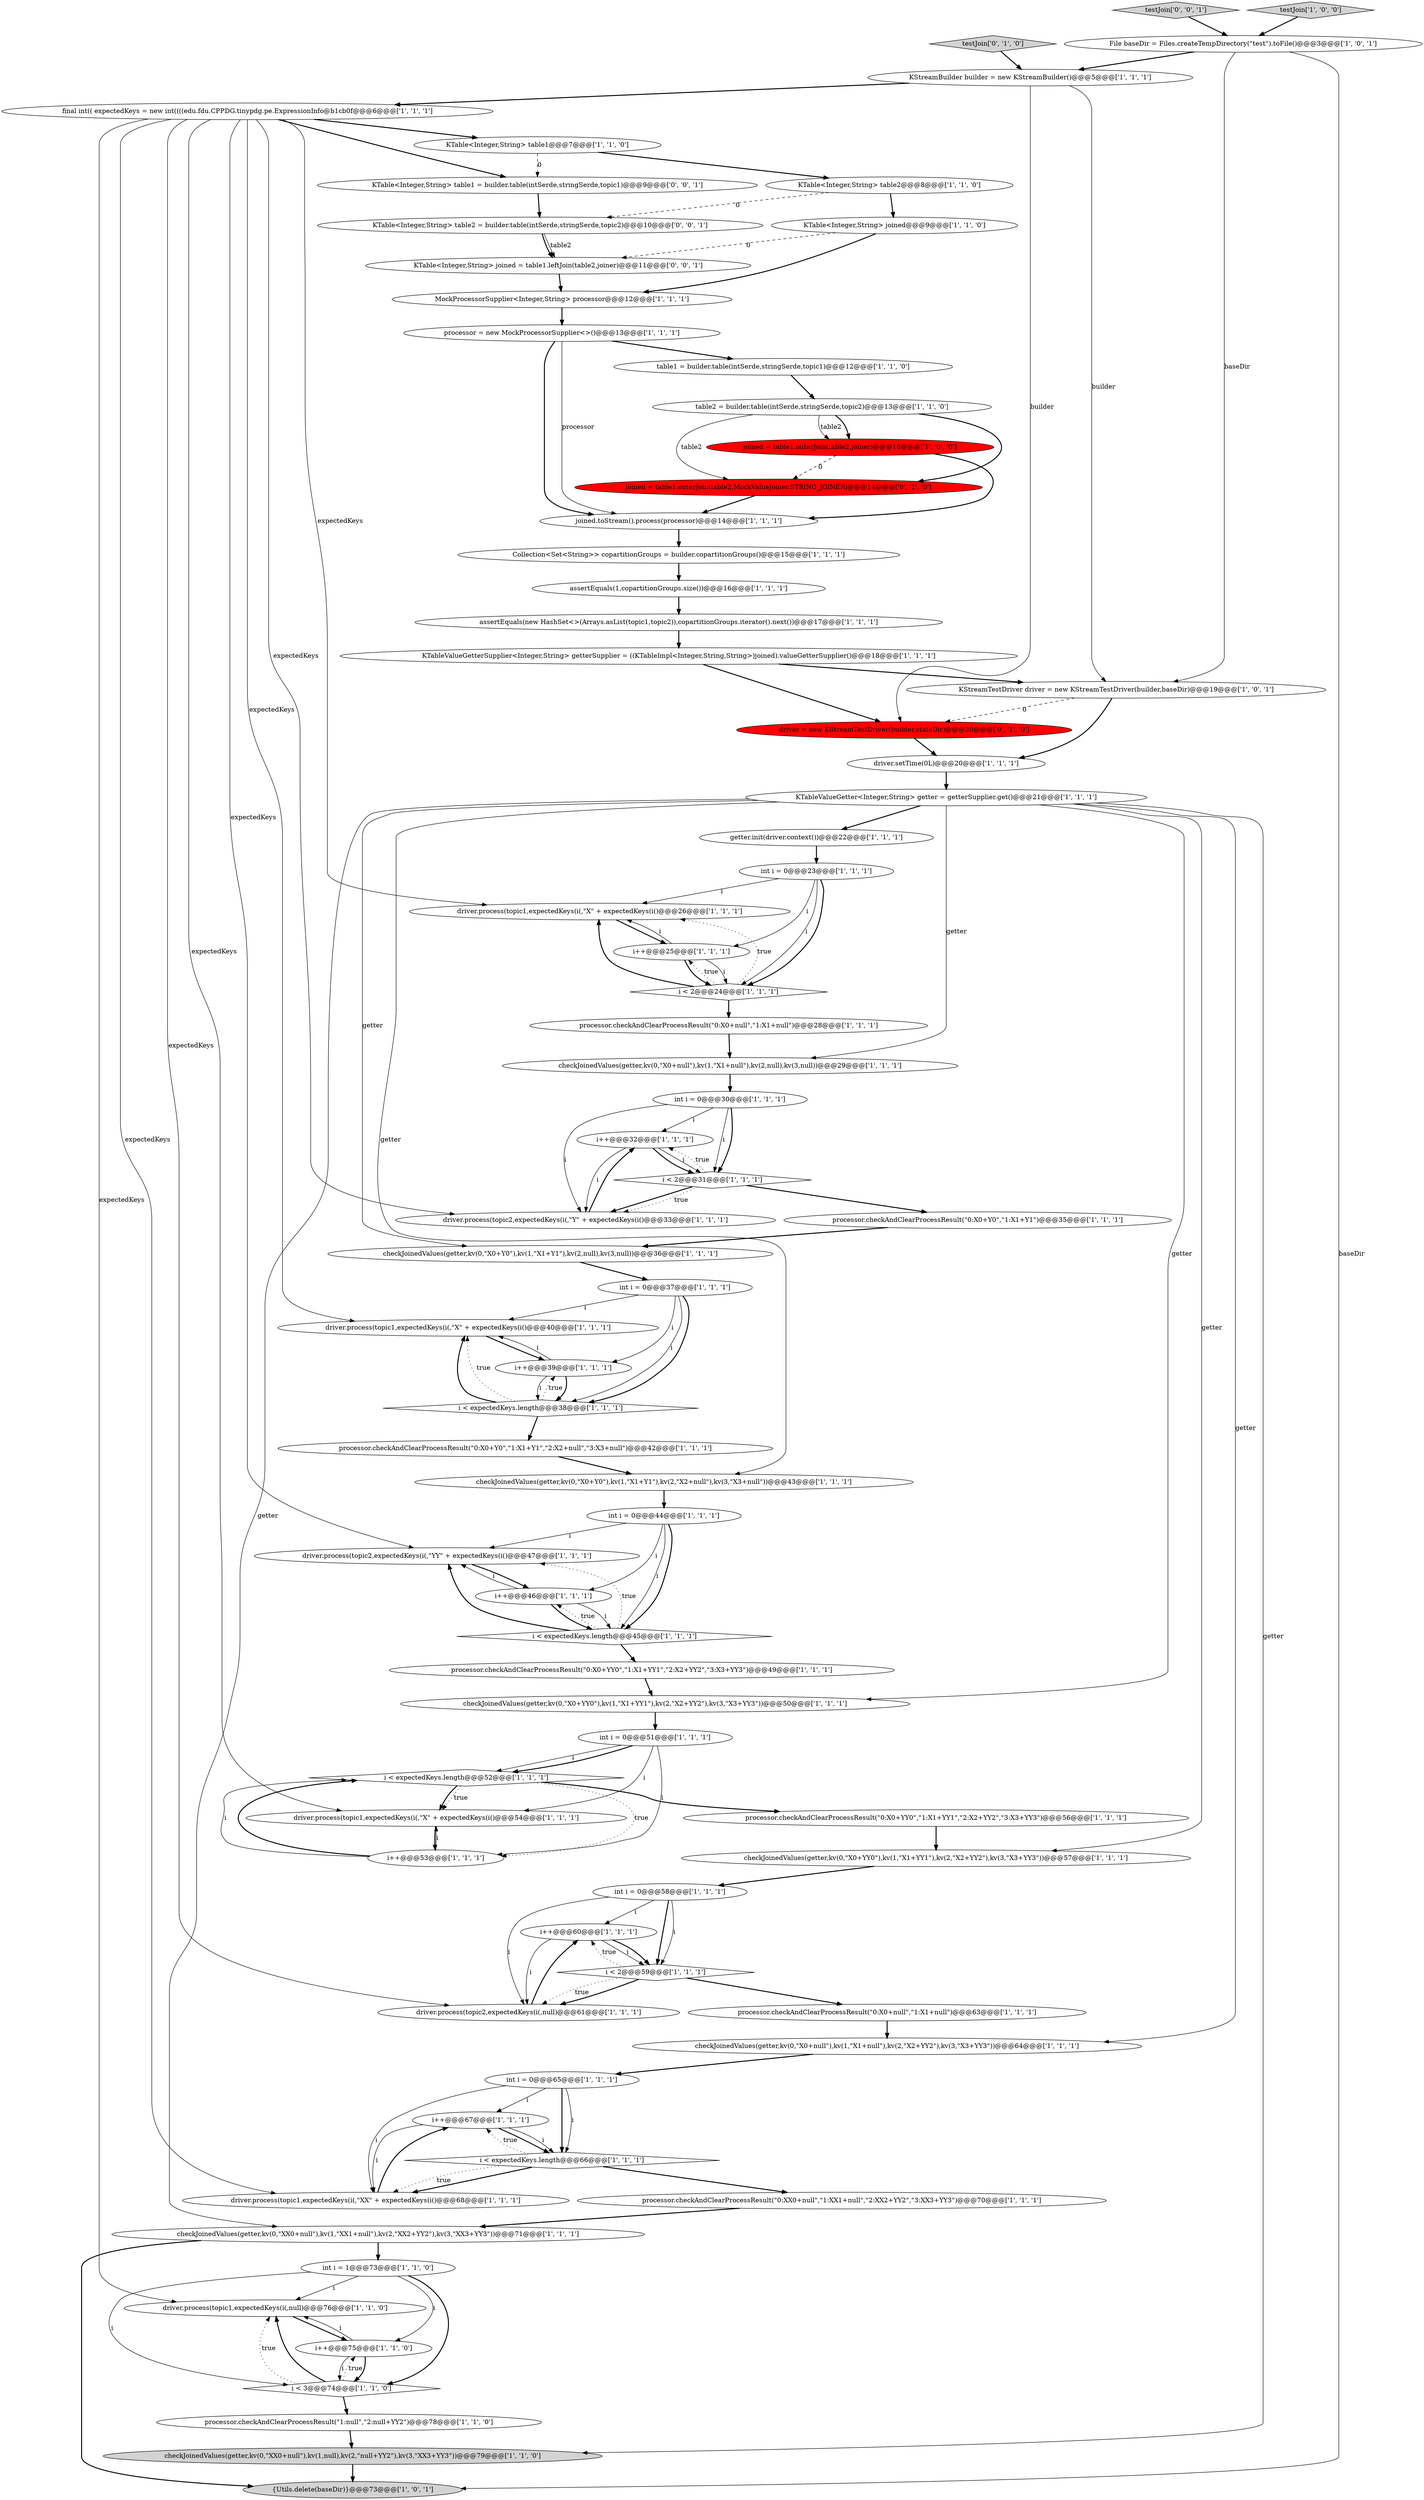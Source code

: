 digraph {
74 [style = filled, label = "KTable<Integer,String> joined = table1.leftJoin(table2,joiner)@@@11@@@['0', '0', '1']", fillcolor = white, shape = ellipse image = "AAA0AAABBB3BBB"];
10 [style = filled, label = "MockProcessorSupplier<Integer,String> processor@@@12@@@['1', '1', '1']", fillcolor = white, shape = ellipse image = "AAA0AAABBB1BBB"];
5 [style = filled, label = "checkJoinedValues(getter,kv(0,\"X0+YY0\"),kv(1,\"X1+YY1\"),kv(2,\"X2+YY2\"),kv(3,\"X3+YY3\"))@@@57@@@['1', '1', '1']", fillcolor = white, shape = ellipse image = "AAA0AAABBB1BBB"];
37 [style = filled, label = "i++@@@60@@@['1', '1', '1']", fillcolor = white, shape = ellipse image = "AAA0AAABBB1BBB"];
64 [style = filled, label = "driver.process(topic2,expectedKeys(i(,\"YY\" + expectedKeys(i()@@@47@@@['1', '1', '1']", fillcolor = white, shape = ellipse image = "AAA0AAABBB1BBB"];
69 [style = filled, label = "i++@@@32@@@['1', '1', '1']", fillcolor = white, shape = ellipse image = "AAA0AAABBB1BBB"];
6 [style = filled, label = "int i = 0@@@58@@@['1', '1', '1']", fillcolor = white, shape = ellipse image = "AAA0AAABBB1BBB"];
32 [style = filled, label = "KTableValueGetterSupplier<Integer,String> getterSupplier = ((KTableImpl<Integer,String,String>)joined).valueGetterSupplier()@@@18@@@['1', '1', '1']", fillcolor = white, shape = ellipse image = "AAA0AAABBB1BBB"];
54 [style = filled, label = "processor.checkAndClearProcessResult(\"0:X0+null\",\"1:X1+null\")@@@28@@@['1', '1', '1']", fillcolor = white, shape = ellipse image = "AAA0AAABBB1BBB"];
75 [style = filled, label = "KTable<Integer,String> table1 = builder.table(intSerde,stringSerde,topic1)@@@9@@@['0', '0', '1']", fillcolor = white, shape = ellipse image = "AAA0AAABBB3BBB"];
71 [style = filled, label = "joined = table1.outerJoin(table2,MockValueJoiner.STRING_JOINER)@@@14@@@['0', '1', '0']", fillcolor = red, shape = ellipse image = "AAA1AAABBB2BBB"];
19 [style = filled, label = "processor = new MockProcessorSupplier<>()@@@13@@@['1', '1', '1']", fillcolor = white, shape = ellipse image = "AAA0AAABBB1BBB"];
9 [style = filled, label = "driver.process(topic1,expectedKeys(i(,\"X\" + expectedKeys(i()@@@40@@@['1', '1', '1']", fillcolor = white, shape = ellipse image = "AAA0AAABBB1BBB"];
23 [style = filled, label = "KTable<Integer,String> table2@@@8@@@['1', '1', '0']", fillcolor = white, shape = ellipse image = "AAA0AAABBB1BBB"];
29 [style = filled, label = "checkJoinedValues(getter,kv(0,\"X0+YY0\"),kv(1,\"X1+YY1\"),kv(2,\"X2+YY2\"),kv(3,\"X3+YY3\"))@@@50@@@['1', '1', '1']", fillcolor = white, shape = ellipse image = "AAA0AAABBB1BBB"];
14 [style = filled, label = "KStreamTestDriver driver = new KStreamTestDriver(builder,baseDir)@@@19@@@['1', '0', '1']", fillcolor = white, shape = ellipse image = "AAA0AAABBB1BBB"];
62 [style = filled, label = "KTableValueGetter<Integer,String> getter = getterSupplier.get()@@@21@@@['1', '1', '1']", fillcolor = white, shape = ellipse image = "AAA0AAABBB1BBB"];
36 [style = filled, label = "driver.process(topic1,expectedKeys(i(,\"X\" + expectedKeys(i()@@@26@@@['1', '1', '1']", fillcolor = white, shape = ellipse image = "AAA0AAABBB1BBB"];
70 [style = filled, label = "driver = new KStreamTestDriver(builder,stateDir)@@@20@@@['0', '1', '0']", fillcolor = red, shape = ellipse image = "AAA1AAABBB2BBB"];
44 [style = filled, label = "checkJoinedValues(getter,kv(0,\"XX0+null\"),kv(1,null),kv(2,\"null+YY2\"),kv(3,\"XX3+YY3\"))@@@79@@@['1', '1', '0']", fillcolor = lightgray, shape = ellipse image = "AAA0AAABBB1BBB"];
24 [style = filled, label = "checkJoinedValues(getter,kv(0,\"X0+null\"),kv(1,\"X1+null\"),kv(2,null),kv(3,null))@@@29@@@['1', '1', '1']", fillcolor = white, shape = ellipse image = "AAA0AAABBB1BBB"];
46 [style = filled, label = "i < expectedKeys.length@@@45@@@['1', '1', '1']", fillcolor = white, shape = diamond image = "AAA0AAABBB1BBB"];
52 [style = filled, label = "i < 2@@@24@@@['1', '1', '1']", fillcolor = white, shape = diamond image = "AAA0AAABBB1BBB"];
73 [style = filled, label = "testJoin['0', '0', '1']", fillcolor = lightgray, shape = diamond image = "AAA0AAABBB3BBB"];
68 [style = filled, label = "i < expectedKeys.length@@@52@@@['1', '1', '1']", fillcolor = white, shape = diamond image = "AAA0AAABBB1BBB"];
50 [style = filled, label = "KTable<Integer,String> joined@@@9@@@['1', '1', '0']", fillcolor = white, shape = ellipse image = "AAA0AAABBB1BBB"];
67 [style = filled, label = "processor.checkAndClearProcessResult(\"0:X0+Y0\",\"1:X1+Y1\",\"2:X2+null\",\"3:X3+null\")@@@42@@@['1', '1', '1']", fillcolor = white, shape = ellipse image = "AAA0AAABBB1BBB"];
63 [style = filled, label = "processor.checkAndClearProcessResult(\"0:X0+YY0\",\"1:X1+YY1\",\"2:X2+YY2\",\"3:X3+YY3\")@@@56@@@['1', '1', '1']", fillcolor = white, shape = ellipse image = "AAA0AAABBB1BBB"];
65 [style = filled, label = "i++@@@67@@@['1', '1', '1']", fillcolor = white, shape = ellipse image = "AAA0AAABBB1BBB"];
56 [style = filled, label = "driver.process(topic1,expectedKeys(i(,null)@@@76@@@['1', '1', '0']", fillcolor = white, shape = ellipse image = "AAA0AAABBB1BBB"];
58 [style = filled, label = "driver.process(topic1,expectedKeys(i(,\"XX\" + expectedKeys(i()@@@68@@@['1', '1', '1']", fillcolor = white, shape = ellipse image = "AAA0AAABBB1BBB"];
76 [style = filled, label = "KTable<Integer,String> table2 = builder.table(intSerde,stringSerde,topic2)@@@10@@@['0', '0', '1']", fillcolor = white, shape = ellipse image = "AAA0AAABBB3BBB"];
55 [style = filled, label = "int i = 0@@@44@@@['1', '1', '1']", fillcolor = white, shape = ellipse image = "AAA0AAABBB1BBB"];
61 [style = filled, label = "KTable<Integer,String> table1@@@7@@@['1', '1', '0']", fillcolor = white, shape = ellipse image = "AAA0AAABBB1BBB"];
49 [style = filled, label = "testJoin['1', '0', '0']", fillcolor = lightgray, shape = diamond image = "AAA0AAABBB1BBB"];
4 [style = filled, label = "checkJoinedValues(getter,kv(0,\"XX0+null\"),kv(1,\"XX1+null\"),kv(2,\"XX2+YY2\"),kv(3,\"XX3+YY3\"))@@@71@@@['1', '1', '1']", fillcolor = white, shape = ellipse image = "AAA0AAABBB1BBB"];
20 [style = filled, label = "Collection<Set<String>> copartitionGroups = builder.copartitionGroups()@@@15@@@['1', '1', '1']", fillcolor = white, shape = ellipse image = "AAA0AAABBB1BBB"];
33 [style = filled, label = "{Utils.delete(baseDir)}@@@73@@@['1', '0', '1']", fillcolor = lightgray, shape = ellipse image = "AAA0AAABBB1BBB"];
38 [style = filled, label = "joined = table1.outerJoin(table2,joiner)@@@16@@@['1', '0', '0']", fillcolor = red, shape = ellipse image = "AAA1AAABBB1BBB"];
1 [style = filled, label = "i++@@@46@@@['1', '1', '1']", fillcolor = white, shape = ellipse image = "AAA0AAABBB1BBB"];
17 [style = filled, label = "i < 2@@@59@@@['1', '1', '1']", fillcolor = white, shape = diamond image = "AAA0AAABBB1BBB"];
41 [style = filled, label = "processor.checkAndClearProcessResult(\"0:X0+Y0\",\"1:X1+Y1\")@@@35@@@['1', '1', '1']", fillcolor = white, shape = ellipse image = "AAA0AAABBB1BBB"];
25 [style = filled, label = "driver.process(topic2,expectedKeys(i(,null)@@@61@@@['1', '1', '1']", fillcolor = white, shape = ellipse image = "AAA0AAABBB1BBB"];
48 [style = filled, label = "int i = 0@@@65@@@['1', '1', '1']", fillcolor = white, shape = ellipse image = "AAA0AAABBB1BBB"];
59 [style = filled, label = "i < 2@@@31@@@['1', '1', '1']", fillcolor = white, shape = diamond image = "AAA0AAABBB1BBB"];
60 [style = filled, label = "i < expectedKeys.length@@@38@@@['1', '1', '1']", fillcolor = white, shape = diamond image = "AAA0AAABBB1BBB"];
22 [style = filled, label = "int i = 0@@@23@@@['1', '1', '1']", fillcolor = white, shape = ellipse image = "AAA0AAABBB1BBB"];
18 [style = filled, label = "int i = 1@@@73@@@['1', '1', '0']", fillcolor = white, shape = ellipse image = "AAA0AAABBB1BBB"];
26 [style = filled, label = "checkJoinedValues(getter,kv(0,\"X0+null\"),kv(1,\"X1+null\"),kv(2,\"X2+YY2\"),kv(3,\"X3+YY3\"))@@@64@@@['1', '1', '1']", fillcolor = white, shape = ellipse image = "AAA0AAABBB1BBB"];
28 [style = filled, label = "File baseDir = Files.createTempDirectory(\"test\").toFile()@@@3@@@['1', '0', '1']", fillcolor = white, shape = ellipse image = "AAA0AAABBB1BBB"];
35 [style = filled, label = "processor.checkAndClearProcessResult(\"1:null\",\"2:null+YY2\")@@@78@@@['1', '1', '0']", fillcolor = white, shape = ellipse image = "AAA0AAABBB1BBB"];
66 [style = filled, label = "driver.process(topic2,expectedKeys(i(,\"Y\" + expectedKeys(i()@@@33@@@['1', '1', '1']", fillcolor = white, shape = ellipse image = "AAA0AAABBB1BBB"];
72 [style = filled, label = "testJoin['0', '1', '0']", fillcolor = lightgray, shape = diamond image = "AAA0AAABBB2BBB"];
7 [style = filled, label = "table1 = builder.table(intSerde,stringSerde,topic1)@@@12@@@['1', '1', '0']", fillcolor = white, shape = ellipse image = "AAA0AAABBB1BBB"];
30 [style = filled, label = "checkJoinedValues(getter,kv(0,\"X0+Y0\"),kv(1,\"X1+Y1\"),kv(2,\"X2+null\"),kv(3,\"X3+null\"))@@@43@@@['1', '1', '1']", fillcolor = white, shape = ellipse image = "AAA0AAABBB1BBB"];
40 [style = filled, label = "assertEquals(new HashSet<>(Arrays.asList(topic1,topic2)),copartitionGroups.iterator().next())@@@17@@@['1', '1', '1']", fillcolor = white, shape = ellipse image = "AAA0AAABBB1BBB"];
47 [style = filled, label = "int i = 0@@@51@@@['1', '1', '1']", fillcolor = white, shape = ellipse image = "AAA0AAABBB1BBB"];
51 [style = filled, label = "int i = 0@@@37@@@['1', '1', '1']", fillcolor = white, shape = ellipse image = "AAA0AAABBB1BBB"];
12 [style = filled, label = "i++@@@75@@@['1', '1', '0']", fillcolor = white, shape = ellipse image = "AAA0AAABBB1BBB"];
31 [style = filled, label = "driver.process(topic1,expectedKeys(i(,\"X\" + expectedKeys(i()@@@54@@@['1', '1', '1']", fillcolor = white, shape = ellipse image = "AAA0AAABBB1BBB"];
42 [style = filled, label = "processor.checkAndClearProcessResult(\"0:X0+YY0\",\"1:X1+YY1\",\"2:X2+YY2\",\"3:X3+YY3\")@@@49@@@['1', '1', '1']", fillcolor = white, shape = ellipse image = "AAA0AAABBB1BBB"];
34 [style = filled, label = "processor.checkAndClearProcessResult(\"0:XX0+null\",\"1:XX1+null\",\"2:XX2+YY2\",\"3:XX3+YY3\")@@@70@@@['1', '1', '1']", fillcolor = white, shape = ellipse image = "AAA0AAABBB1BBB"];
39 [style = filled, label = "i < expectedKeys.length@@@66@@@['1', '1', '1']", fillcolor = white, shape = diamond image = "AAA0AAABBB1BBB"];
13 [style = filled, label = "joined.toStream().process(processor)@@@14@@@['1', '1', '1']", fillcolor = white, shape = ellipse image = "AAA0AAABBB1BBB"];
27 [style = filled, label = "processor.checkAndClearProcessResult(\"0:X0+null\",\"1:X1+null\")@@@63@@@['1', '1', '1']", fillcolor = white, shape = ellipse image = "AAA0AAABBB1BBB"];
2 [style = filled, label = "final int(( expectedKeys = new int((((edu.fdu.CPPDG.tinypdg.pe.ExpressionInfo@b1cb0f@@@6@@@['1', '1', '1']", fillcolor = white, shape = ellipse image = "AAA0AAABBB1BBB"];
15 [style = filled, label = "KStreamBuilder builder = new KStreamBuilder()@@@5@@@['1', '1', '1']", fillcolor = white, shape = ellipse image = "AAA0AAABBB1BBB"];
43 [style = filled, label = "i < 3@@@74@@@['1', '1', '0']", fillcolor = white, shape = diamond image = "AAA0AAABBB1BBB"];
8 [style = filled, label = "int i = 0@@@30@@@['1', '1', '1']", fillcolor = white, shape = ellipse image = "AAA0AAABBB1BBB"];
16 [style = filled, label = "driver.setTime(0L)@@@20@@@['1', '1', '1']", fillcolor = white, shape = ellipse image = "AAA0AAABBB1BBB"];
45 [style = filled, label = "i++@@@53@@@['1', '1', '1']", fillcolor = white, shape = ellipse image = "AAA0AAABBB1BBB"];
57 [style = filled, label = "assertEquals(1,copartitionGroups.size())@@@16@@@['1', '1', '1']", fillcolor = white, shape = ellipse image = "AAA0AAABBB1BBB"];
11 [style = filled, label = "i++@@@25@@@['1', '1', '1']", fillcolor = white, shape = ellipse image = "AAA0AAABBB1BBB"];
3 [style = filled, label = "checkJoinedValues(getter,kv(0,\"X0+Y0\"),kv(1,\"X1+Y1\"),kv(2,null),kv(3,null))@@@36@@@['1', '1', '1']", fillcolor = white, shape = ellipse image = "AAA0AAABBB1BBB"];
53 [style = filled, label = "getter.init(driver.context())@@@22@@@['1', '1', '1']", fillcolor = white, shape = ellipse image = "AAA0AAABBB1BBB"];
21 [style = filled, label = "table2 = builder.table(intSerde,stringSerde,topic2)@@@13@@@['1', '1', '0']", fillcolor = white, shape = ellipse image = "AAA0AAABBB1BBB"];
0 [style = filled, label = "i++@@@39@@@['1', '1', '1']", fillcolor = white, shape = ellipse image = "AAA0AAABBB1BBB"];
17->25 [style = bold, label=""];
8->59 [style = solid, label="i"];
60->9 [style = bold, label=""];
20->57 [style = bold, label=""];
71->13 [style = bold, label=""];
15->14 [style = solid, label="builder"];
45->68 [style = solid, label="i"];
68->31 [style = bold, label=""];
43->56 [style = dotted, label="true"];
10->19 [style = bold, label=""];
2->75 [style = bold, label=""];
22->52 [style = solid, label="i"];
52->36 [style = dotted, label="true"];
22->36 [style = solid, label="i"];
56->12 [style = bold, label=""];
62->26 [style = solid, label="getter"];
21->71 [style = bold, label=""];
72->15 [style = bold, label=""];
42->29 [style = bold, label=""];
36->11 [style = bold, label=""];
48->39 [style = bold, label=""];
59->66 [style = bold, label=""];
2->61 [style = bold, label=""];
28->33 [style = solid, label="baseDir"];
62->29 [style = solid, label="getter"];
21->38 [style = bold, label=""];
1->46 [style = bold, label=""];
37->25 [style = solid, label="i"];
68->31 [style = dotted, label="true"];
50->74 [style = dashed, label="0"];
15->70 [style = solid, label="builder"];
39->65 [style = dotted, label="true"];
48->65 [style = solid, label="i"];
62->53 [style = bold, label=""];
45->68 [style = bold, label=""];
43->35 [style = bold, label=""];
2->25 [style = solid, label="expectedKeys"];
50->10 [style = bold, label=""];
62->30 [style = solid, label="getter"];
0->60 [style = solid, label="i"];
22->11 [style = solid, label="i"];
17->27 [style = bold, label=""];
32->70 [style = bold, label=""];
39->58 [style = bold, label=""];
8->69 [style = solid, label="i"];
64->1 [style = bold, label=""];
18->43 [style = solid, label="i"];
16->62 [style = bold, label=""];
47->45 [style = solid, label="i"];
29->47 [style = bold, label=""];
55->46 [style = solid, label="i"];
14->16 [style = bold, label=""];
1->46 [style = solid, label="i"];
46->42 [style = bold, label=""];
47->68 [style = solid, label="i"];
60->9 [style = dotted, label="true"];
74->10 [style = bold, label=""];
43->12 [style = dotted, label="true"];
63->5 [style = bold, label=""];
57->40 [style = bold, label=""];
35->44 [style = bold, label=""];
39->34 [style = bold, label=""];
51->60 [style = solid, label="i"];
61->75 [style = dashed, label="0"];
38->71 [style = dashed, label="0"];
69->59 [style = bold, label=""];
4->18 [style = bold, label=""];
21->38 [style = solid, label="table2"];
3->51 [style = bold, label=""];
66->69 [style = bold, label=""];
62->5 [style = solid, label="getter"];
59->66 [style = dotted, label="true"];
51->60 [style = bold, label=""];
76->74 [style = solid, label="table2"];
5->6 [style = bold, label=""];
19->13 [style = bold, label=""];
2->9 [style = solid, label="expectedKeys"];
51->9 [style = solid, label="i"];
25->37 [style = bold, label=""];
65->39 [style = bold, label=""];
67->30 [style = bold, label=""];
48->39 [style = solid, label="i"];
37->17 [style = solid, label="i"];
52->36 [style = bold, label=""];
24->8 [style = bold, label=""];
26->48 [style = bold, label=""];
39->58 [style = dotted, label="true"];
6->37 [style = solid, label="i"];
52->54 [style = bold, label=""];
27->26 [style = bold, label=""];
62->44 [style = solid, label="getter"];
6->17 [style = bold, label=""];
45->31 [style = solid, label="i"];
68->63 [style = bold, label=""];
44->33 [style = bold, label=""];
21->71 [style = solid, label="table2"];
49->28 [style = bold, label=""];
32->14 [style = bold, label=""];
8->59 [style = bold, label=""];
4->33 [style = bold, label=""];
65->58 [style = solid, label="i"];
23->76 [style = dashed, label="0"];
76->74 [style = bold, label=""];
70->16 [style = bold, label=""];
2->58 [style = solid, label="expectedKeys"];
54->24 [style = bold, label=""];
28->14 [style = solid, label="baseDir"];
17->25 [style = dotted, label="true"];
46->64 [style = dotted, label="true"];
61->23 [style = bold, label=""];
62->24 [style = solid, label="getter"];
40->32 [style = bold, label=""];
18->56 [style = solid, label="i"];
17->37 [style = dotted, label="true"];
12->43 [style = bold, label=""];
75->76 [style = bold, label=""];
58->65 [style = bold, label=""];
12->43 [style = solid, label="i"];
19->13 [style = solid, label="processor"];
23->50 [style = bold, label=""];
48->58 [style = solid, label="i"];
69->66 [style = solid, label="i"];
0->9 [style = solid, label="i"];
1->64 [style = solid, label="i"];
18->12 [style = solid, label="i"];
15->2 [style = bold, label=""];
28->15 [style = bold, label=""];
46->1 [style = dotted, label="true"];
9->0 [style = bold, label=""];
52->11 [style = dotted, label="true"];
68->45 [style = dotted, label="true"];
46->64 [style = bold, label=""];
55->1 [style = solid, label="i"];
22->52 [style = bold, label=""];
41->3 [style = bold, label=""];
37->17 [style = bold, label=""];
2->64 [style = solid, label="expectedKeys"];
47->68 [style = bold, label=""];
8->66 [style = solid, label="i"];
65->39 [style = solid, label="i"];
53->22 [style = bold, label=""];
11->52 [style = bold, label=""];
2->66 [style = solid, label="expectedKeys"];
2->56 [style = solid, label="expectedKeys"];
62->3 [style = solid, label="getter"];
73->28 [style = bold, label=""];
59->69 [style = dotted, label="true"];
51->0 [style = solid, label="i"];
30->55 [style = bold, label=""];
11->36 [style = solid, label="i"];
60->67 [style = bold, label=""];
55->64 [style = solid, label="i"];
0->60 [style = bold, label=""];
55->46 [style = bold, label=""];
18->43 [style = bold, label=""];
6->25 [style = solid, label="i"];
6->17 [style = solid, label="i"];
2->36 [style = solid, label="expectedKeys"];
7->21 [style = bold, label=""];
34->4 [style = bold, label=""];
69->59 [style = solid, label="i"];
12->56 [style = solid, label="i"];
47->31 [style = solid, label="i"];
60->0 [style = dotted, label="true"];
14->70 [style = dashed, label="0"];
62->4 [style = solid, label="getter"];
2->31 [style = solid, label="expectedKeys"];
38->13 [style = bold, label=""];
19->7 [style = bold, label=""];
59->41 [style = bold, label=""];
31->45 [style = bold, label=""];
11->52 [style = solid, label="i"];
43->56 [style = bold, label=""];
13->20 [style = bold, label=""];
}
